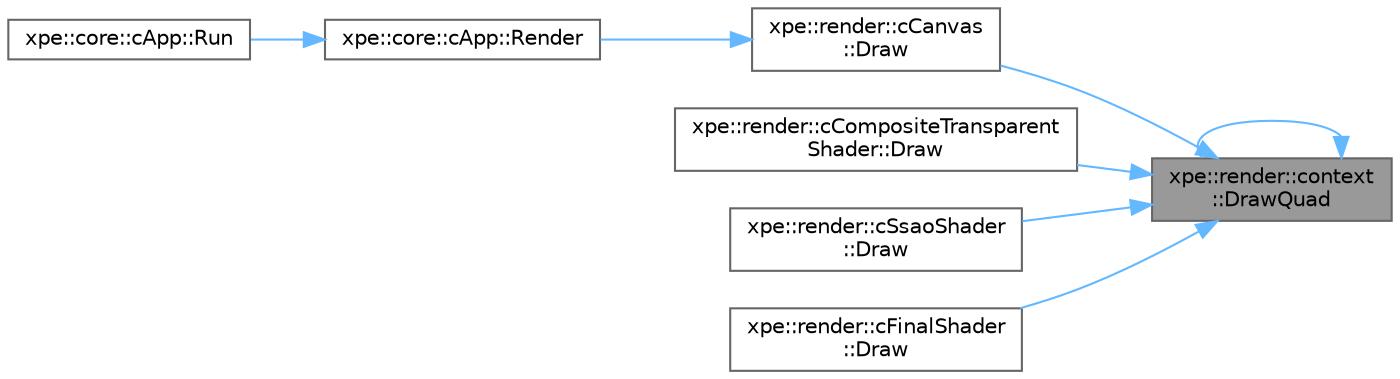 digraph "xpe::render::context::DrawQuad"
{
 // LATEX_PDF_SIZE
  bgcolor="transparent";
  edge [fontname=Helvetica,fontsize=10,labelfontname=Helvetica,labelfontsize=10];
  node [fontname=Helvetica,fontsize=10,shape=box,height=0.2,width=0.4];
  rankdir="RL";
  Node1 [id="Node000001",label="xpe::render::context\l::DrawQuad",height=0.2,width=0.4,color="gray40", fillcolor="grey60", style="filled", fontcolor="black",tooltip=" "];
  Node1 -> Node2 [id="edge8_Node000001_Node000002",dir="back",color="steelblue1",style="solid",tooltip=" "];
  Node2 [id="Node000002",label="xpe::render::cCanvas\l::Draw",height=0.2,width=0.4,color="grey40", fillcolor="white", style="filled",URL="$classxpe_1_1render_1_1c_canvas.html#a220c846d34dca49160b1d1af669cba2a",tooltip=" "];
  Node2 -> Node3 [id="edge9_Node000002_Node000003",dir="back",color="steelblue1",style="solid",tooltip=" "];
  Node3 [id="Node000003",label="xpe::core::cApp::Render",height=0.2,width=0.4,color="grey40", fillcolor="white", style="filled",URL="$classxpe_1_1core_1_1c_app.html#a1b8ab19056f84742e5fa02c488cf3f52",tooltip=" "];
  Node3 -> Node4 [id="edge10_Node000003_Node000004",dir="back",color="steelblue1",style="solid",tooltip=" "];
  Node4 [id="Node000004",label="xpe::core::cApp::Run",height=0.2,width=0.4,color="grey40", fillcolor="white", style="filled",URL="$classxpe_1_1core_1_1c_app.html#adf244904fa58277fe265be994ae664fc",tooltip=" "];
  Node1 -> Node5 [id="edge11_Node000001_Node000005",dir="back",color="steelblue1",style="solid",tooltip=" "];
  Node5 [id="Node000005",label="xpe::render::cCompositeTransparent\lShader::Draw",height=0.2,width=0.4,color="grey40", fillcolor="white", style="filled",URL="$classxpe_1_1render_1_1c_composite_transparent_shader.html#a0adeb52a54f424294085fadb351b4c26",tooltip=" "];
  Node1 -> Node6 [id="edge12_Node000001_Node000006",dir="back",color="steelblue1",style="solid",tooltip=" "];
  Node6 [id="Node000006",label="xpe::render::cSsaoShader\l::Draw",height=0.2,width=0.4,color="grey40", fillcolor="white", style="filled",URL="$classxpe_1_1render_1_1c_ssao_shader.html#ae7d2cd7e2a2994d9c4045b58e9e3603c",tooltip=" "];
  Node1 -> Node7 [id="edge13_Node000001_Node000007",dir="back",color="steelblue1",style="solid",tooltip=" "];
  Node7 [id="Node000007",label="xpe::render::cFinalShader\l::Draw",height=0.2,width=0.4,color="grey40", fillcolor="white", style="filled",URL="$classxpe_1_1render_1_1c_final_shader.html#aa5f19f47078dabb1c26a7071ee57fd44",tooltip=" "];
  Node1 -> Node1 [id="edge14_Node000001_Node000001",dir="back",color="steelblue1",style="solid",tooltip=" "];
}
